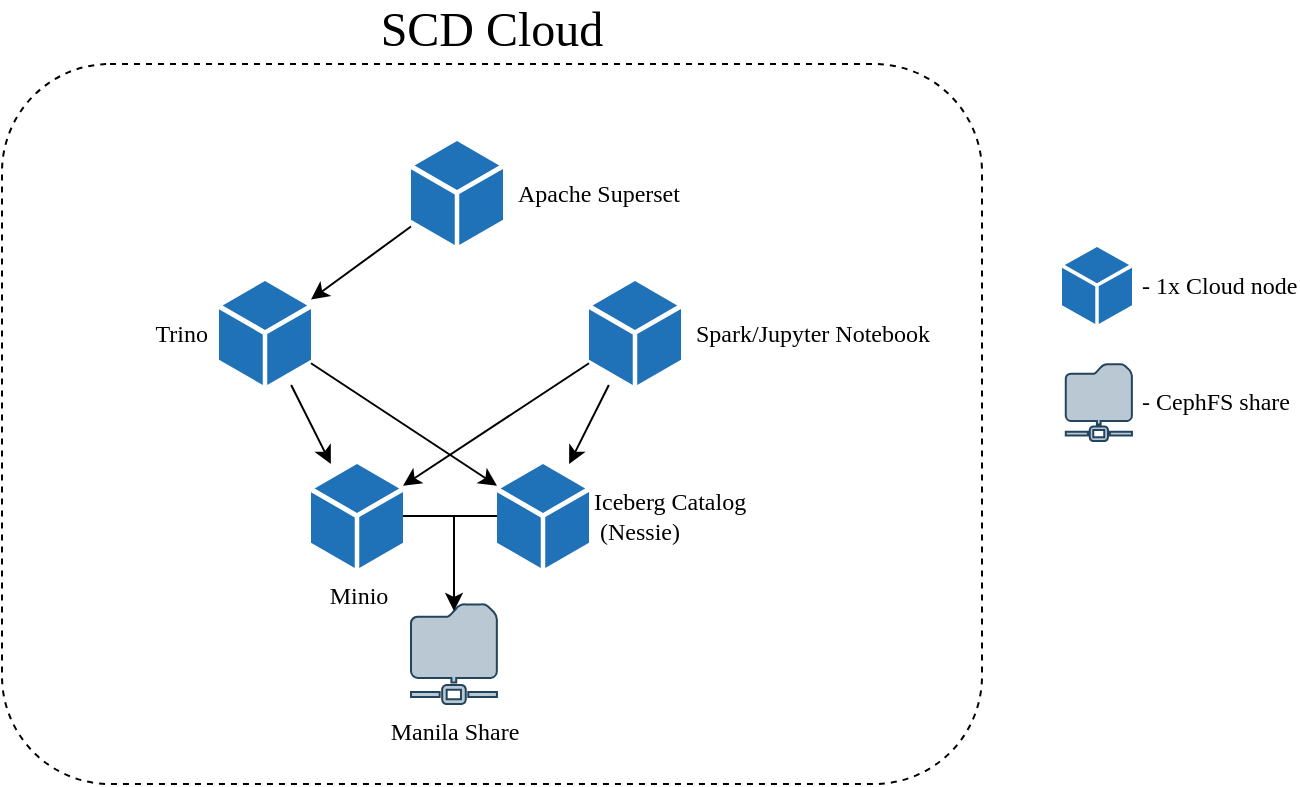 <mxfile version="24.4.8" type="device">
  <diagram name="Page-1" id="Pp8RnbZCFptkfvqOG2bc">
    <mxGraphModel dx="869" dy="470" grid="1" gridSize="10" guides="1" tooltips="1" connect="1" arrows="1" fold="1" page="1" pageScale="1" pageWidth="827" pageHeight="583" math="0" shadow="0">
      <root>
        <mxCell id="0" />
        <mxCell id="1" parent="0" />
        <mxCell id="k6I1WOAuYv6A5rx1H5Q7-6" value="SCD Cloud" style="rounded=1;whiteSpace=wrap;html=1;dashed=1;fillColor=none;fontFamily=Tahoma;labelPosition=center;verticalLabelPosition=top;align=center;verticalAlign=bottom;fontSize=24;" vertex="1" parent="1">
          <mxGeometry x="10" y="40" width="490" height="360" as="geometry" />
        </mxCell>
        <mxCell id="k6I1WOAuYv6A5rx1H5Q7-33" value="Manila Share" style="sketch=0;aspect=fixed;pointerEvents=1;shadow=0;dashed=0;html=1;strokeColor=#23445d;labelPosition=center;verticalLabelPosition=bottom;verticalAlign=top;align=center;fillColor=#bac8d3;shape=mxgraph.mscae.enterprise.shared_folder;fontFamily=Tahoma;" vertex="1" parent="1">
          <mxGeometry x="214.5" y="310" width="43" height="50" as="geometry" />
        </mxCell>
        <mxCell id="k6I1WOAuYv6A5rx1H5Q7-35" value="Minio" style="sketch=0;pointerEvents=1;shadow=0;dashed=0;html=1;strokeColor=none;labelPosition=center;verticalLabelPosition=bottom;verticalAlign=top;outlineConnect=0;align=center;shape=mxgraph.office.concepts.node_generic;fillColor=#2072B8;fontFamily=Tahoma;" vertex="1" parent="1">
          <mxGeometry x="164.5" y="240" width="46" height="52" as="geometry" />
        </mxCell>
        <mxCell id="k6I1WOAuYv6A5rx1H5Q7-36" value="&amp;nbsp;- 1x Cloud node" style="sketch=0;pointerEvents=1;shadow=0;dashed=0;html=1;strokeColor=none;labelPosition=right;verticalLabelPosition=middle;verticalAlign=middle;outlineConnect=0;align=left;shape=mxgraph.office.concepts.node_generic;fillColor=#2072B8;fontFamily=Tahoma;" vertex="1" parent="1">
          <mxGeometry x="540" y="131.5" width="35" height="38.5" as="geometry" />
        </mxCell>
        <mxCell id="k6I1WOAuYv6A5rx1H5Q7-38" style="edgeStyle=orthogonalEdgeStyle;rounded=0;orthogonalLoop=1;jettySize=auto;html=1;entryX=0.5;entryY=0.07;entryDx=0;entryDy=0;entryPerimeter=0;fontFamily=Tahoma;" edge="1" parent="1" source="k6I1WOAuYv6A5rx1H5Q7-35" target="k6I1WOAuYv6A5rx1H5Q7-33">
          <mxGeometry relative="1" as="geometry" />
        </mxCell>
        <mxCell id="k6I1WOAuYv6A5rx1H5Q7-47" style="edgeStyle=orthogonalEdgeStyle;rounded=0;orthogonalLoop=1;jettySize=auto;html=1;endArrow=none;endFill=0;fontFamily=Tahoma;" edge="1" parent="1" source="k6I1WOAuYv6A5rx1H5Q7-39">
          <mxGeometry relative="1" as="geometry">
            <mxPoint x="234.5" y="266.0" as="targetPoint" />
          </mxGeometry>
        </mxCell>
        <mxCell id="k6I1WOAuYv6A5rx1H5Q7-39" value="Iceberg Catalog&lt;div&gt;&amp;nbsp;(Nessie)&lt;/div&gt;" style="sketch=0;pointerEvents=1;shadow=0;dashed=0;html=1;strokeColor=none;labelPosition=right;verticalLabelPosition=middle;verticalAlign=middle;outlineConnect=0;align=left;shape=mxgraph.office.concepts.node_generic;fillColor=#2072B8;fontFamily=Tahoma;" vertex="1" parent="1">
          <mxGeometry x="257.5" y="240" width="46" height="52" as="geometry" />
        </mxCell>
        <mxCell id="k6I1WOAuYv6A5rx1H5Q7-52" style="rounded=0;orthogonalLoop=1;jettySize=auto;html=1;" edge="1" parent="1" source="k6I1WOAuYv6A5rx1H5Q7-43" target="k6I1WOAuYv6A5rx1H5Q7-35">
          <mxGeometry relative="1" as="geometry" />
        </mxCell>
        <mxCell id="k6I1WOAuYv6A5rx1H5Q7-53" style="rounded=0;orthogonalLoop=1;jettySize=auto;html=1;" edge="1" parent="1" source="k6I1WOAuYv6A5rx1H5Q7-43" target="k6I1WOAuYv6A5rx1H5Q7-39">
          <mxGeometry relative="1" as="geometry" />
        </mxCell>
        <mxCell id="k6I1WOAuYv6A5rx1H5Q7-43" value="Trino" style="sketch=0;pointerEvents=1;shadow=0;dashed=0;html=1;strokeColor=none;labelPosition=left;verticalLabelPosition=middle;verticalAlign=middle;outlineConnect=0;align=right;shape=mxgraph.office.concepts.node_generic;fillColor=#2072B8;fontFamily=Tahoma;spacingLeft=0;spacingRight=5;" vertex="1" parent="1">
          <mxGeometry x="118.5" y="148.5" width="46" height="52" as="geometry" />
        </mxCell>
        <mxCell id="k6I1WOAuYv6A5rx1H5Q7-55" style="rounded=0;orthogonalLoop=1;jettySize=auto;html=1;" edge="1" parent="1" source="k6I1WOAuYv6A5rx1H5Q7-44" target="k6I1WOAuYv6A5rx1H5Q7-35">
          <mxGeometry relative="1" as="geometry" />
        </mxCell>
        <mxCell id="k6I1WOAuYv6A5rx1H5Q7-44" value="Spark/Jupyter Notebook" style="sketch=0;pointerEvents=1;shadow=0;dashed=0;html=1;strokeColor=none;labelPosition=right;verticalLabelPosition=middle;verticalAlign=middle;outlineConnect=0;align=left;shape=mxgraph.office.concepts.node_generic;fillColor=#2072B8;fontFamily=Tahoma;spacingLeft=5;" vertex="1" parent="1">
          <mxGeometry x="303.5" y="148.5" width="46" height="52" as="geometry" />
        </mxCell>
        <mxCell id="k6I1WOAuYv6A5rx1H5Q7-45" value="&amp;nbsp;- CephFS share" style="sketch=0;aspect=fixed;pointerEvents=1;shadow=0;dashed=0;html=1;strokeColor=#23445d;labelPosition=right;verticalLabelPosition=middle;verticalAlign=middle;align=left;fillColor=#bac8d3;shape=mxgraph.mscae.enterprise.shared_folder;fontFamily=Tahoma;" vertex="1" parent="1">
          <mxGeometry x="541.89" y="190" width="33.11" height="38.5" as="geometry" />
        </mxCell>
        <mxCell id="k6I1WOAuYv6A5rx1H5Q7-54" style="rounded=0;orthogonalLoop=1;jettySize=auto;html=1;" edge="1" parent="1" source="k6I1WOAuYv6A5rx1H5Q7-44" target="k6I1WOAuYv6A5rx1H5Q7-39">
          <mxGeometry relative="1" as="geometry">
            <mxPoint x="175" y="199.5" as="sourcePoint" />
            <mxPoint x="268" y="260.5" as="targetPoint" />
          </mxGeometry>
        </mxCell>
        <mxCell id="k6I1WOAuYv6A5rx1H5Q7-58" style="rounded=0;orthogonalLoop=1;jettySize=auto;html=1;" edge="1" parent="1" source="k6I1WOAuYv6A5rx1H5Q7-57" target="k6I1WOAuYv6A5rx1H5Q7-43">
          <mxGeometry relative="1" as="geometry" />
        </mxCell>
        <mxCell id="k6I1WOAuYv6A5rx1H5Q7-57" value="Apache Superset" style="sketch=0;pointerEvents=1;shadow=0;dashed=0;html=1;strokeColor=none;labelPosition=right;verticalLabelPosition=middle;verticalAlign=middle;outlineConnect=0;align=left;shape=mxgraph.office.concepts.node_generic;fillColor=#2072B8;fontFamily=Tahoma;spacingLeft=5;" vertex="1" parent="1">
          <mxGeometry x="214.5" y="78.5" width="46" height="52" as="geometry" />
        </mxCell>
      </root>
    </mxGraphModel>
  </diagram>
</mxfile>
